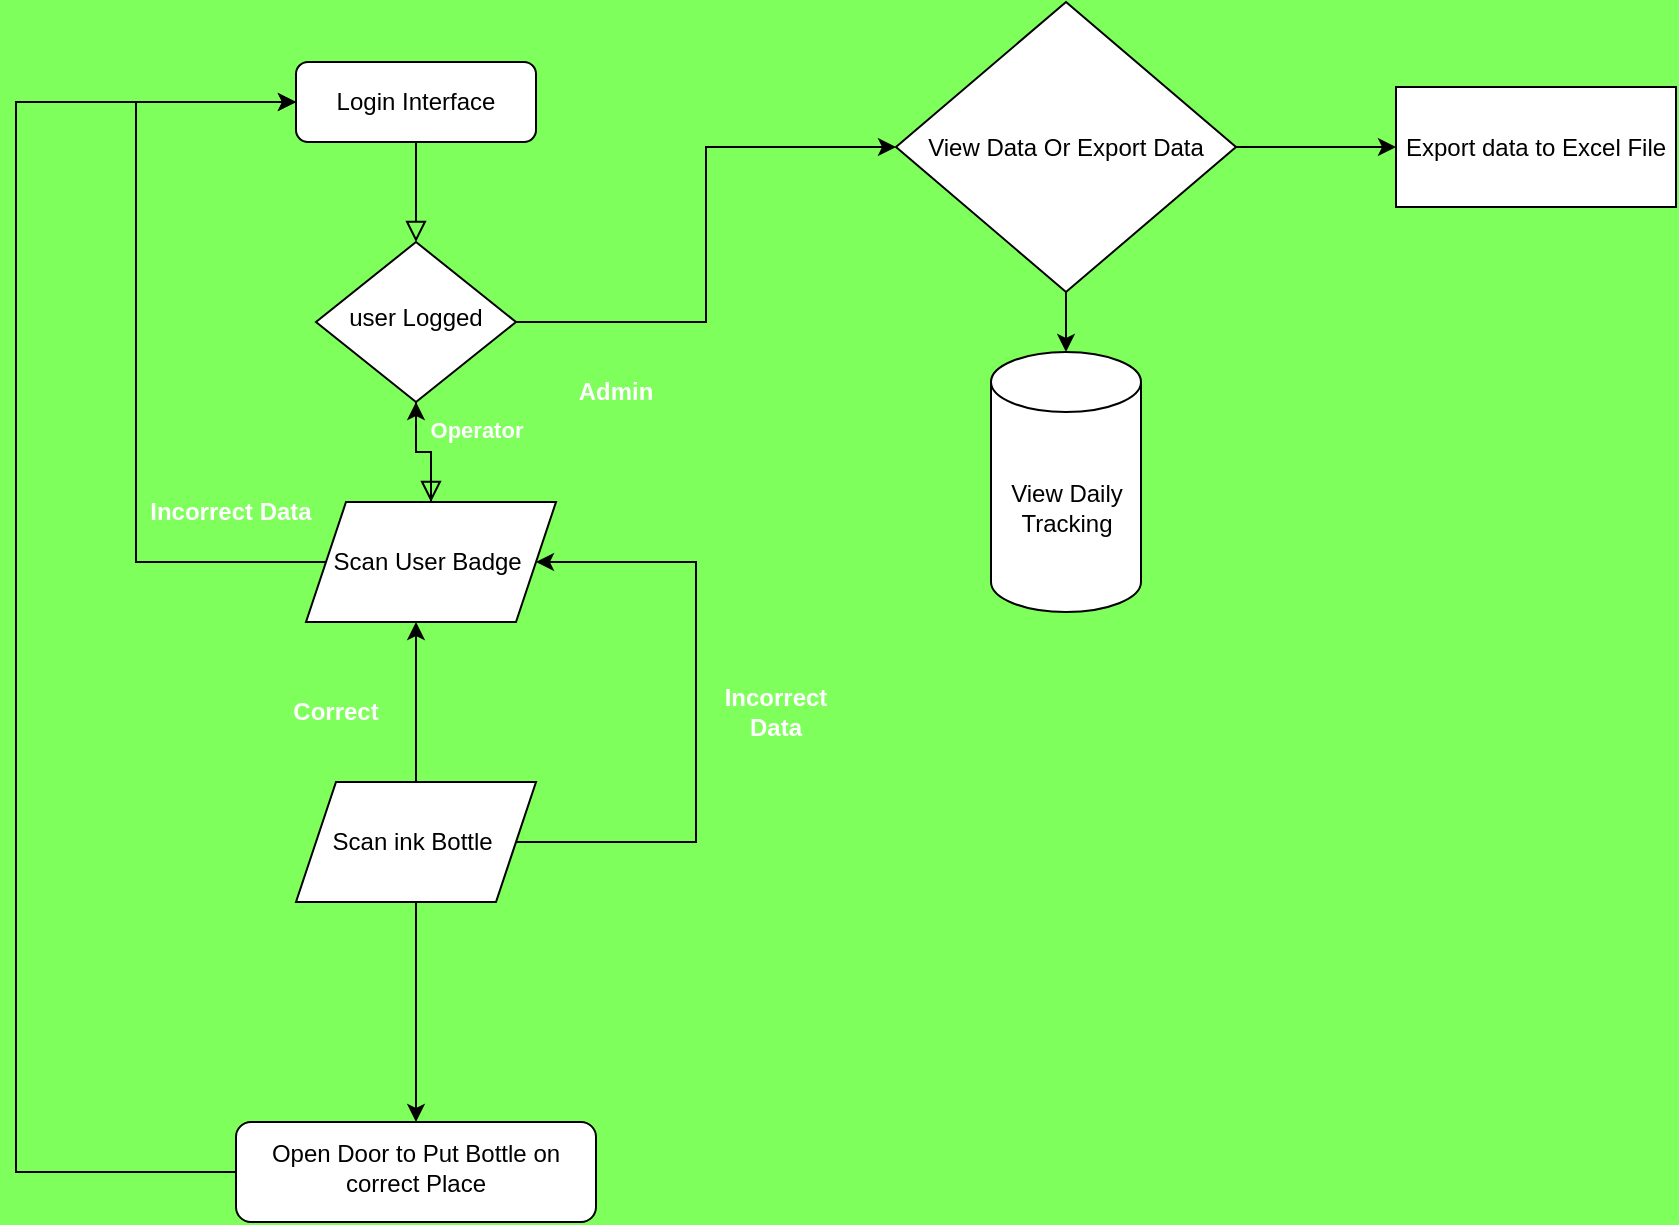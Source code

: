 <mxfile version="21.8.2" type="github">
  <diagram id="C5RBs43oDa-KdzZeNtuy" name="Page-1">
    <mxGraphModel dx="1122" dy="671" grid="1" gridSize="10" guides="1" tooltips="1" connect="1" arrows="1" fold="1" page="1" pageScale="1" pageWidth="827" pageHeight="1169" background="#7fff5c" math="0" shadow="0">
      <root>
        <mxCell id="WIyWlLk6GJQsqaUBKTNV-0" />
        <mxCell id="WIyWlLk6GJQsqaUBKTNV-1" parent="WIyWlLk6GJQsqaUBKTNV-0" />
        <mxCell id="WIyWlLk6GJQsqaUBKTNV-2" value="" style="rounded=0;html=1;jettySize=auto;orthogonalLoop=1;fontSize=11;endArrow=block;endFill=0;endSize=8;strokeWidth=1;shadow=0;labelBackgroundColor=none;edgeStyle=orthogonalEdgeStyle;" parent="WIyWlLk6GJQsqaUBKTNV-1" source="WIyWlLk6GJQsqaUBKTNV-3" target="WIyWlLk6GJQsqaUBKTNV-6" edge="1">
          <mxGeometry relative="1" as="geometry" />
        </mxCell>
        <mxCell id="WIyWlLk6GJQsqaUBKTNV-3" value="Login Interface" style="rounded=1;whiteSpace=wrap;html=1;fontSize=12;glass=0;strokeWidth=1;shadow=0;" parent="WIyWlLk6GJQsqaUBKTNV-1" vertex="1">
          <mxGeometry x="160" y="80" width="120" height="40" as="geometry" />
        </mxCell>
        <mxCell id="WIyWlLk6GJQsqaUBKTNV-4" value="&lt;b&gt;&lt;font color=&quot;#ffffff&quot;&gt;Operator&lt;/font&gt;&lt;/b&gt;" style="rounded=0;html=1;jettySize=auto;orthogonalLoop=1;fontSize=11;endArrow=block;endFill=0;endSize=8;strokeWidth=1;shadow=0;labelBackgroundColor=none;edgeStyle=orthogonalEdgeStyle;entryX=0.5;entryY=0;entryDx=0;entryDy=0;" parent="WIyWlLk6GJQsqaUBKTNV-1" source="WIyWlLk6GJQsqaUBKTNV-6" target="Gf7aBNOstwqWgJM8cMwx-25" edge="1">
          <mxGeometry x="0.131" y="25" relative="1" as="geometry">
            <mxPoint x="-3" y="-11" as="offset" />
            <mxPoint x="220" y="290" as="targetPoint" />
          </mxGeometry>
        </mxCell>
        <mxCell id="Gf7aBNOstwqWgJM8cMwx-2" style="edgeStyle=orthogonalEdgeStyle;rounded=0;orthogonalLoop=1;jettySize=auto;html=1;exitX=1;exitY=0.5;exitDx=0;exitDy=0;" edge="1" parent="WIyWlLk6GJQsqaUBKTNV-1" source="WIyWlLk6GJQsqaUBKTNV-6" target="Gf7aBNOstwqWgJM8cMwx-0">
          <mxGeometry relative="1" as="geometry" />
        </mxCell>
        <mxCell id="WIyWlLk6GJQsqaUBKTNV-6" value="user Logged" style="rhombus;whiteSpace=wrap;html=1;shadow=0;fontFamily=Helvetica;fontSize=12;align=center;strokeWidth=1;spacing=6;spacingTop=-4;" parent="WIyWlLk6GJQsqaUBKTNV-1" vertex="1">
          <mxGeometry x="170" y="170" width="100" height="80" as="geometry" />
        </mxCell>
        <mxCell id="Gf7aBNOstwqWgJM8cMwx-11" style="edgeStyle=orthogonalEdgeStyle;rounded=0;orthogonalLoop=1;jettySize=auto;html=1;entryX=0;entryY=0.5;entryDx=0;entryDy=0;exitX=0;exitY=0.5;exitDx=0;exitDy=0;" edge="1" parent="WIyWlLk6GJQsqaUBKTNV-1" source="Gf7aBNOstwqWgJM8cMwx-25" target="WIyWlLk6GJQsqaUBKTNV-3">
          <mxGeometry relative="1" as="geometry">
            <mxPoint x="110" y="210" as="targetPoint" />
            <mxPoint x="155.096" y="330.059" as="sourcePoint" />
            <Array as="points">
              <mxPoint x="80" y="330" />
              <mxPoint x="80" y="100" />
            </Array>
          </mxGeometry>
        </mxCell>
        <mxCell id="Gf7aBNOstwqWgJM8cMwx-9" style="edgeStyle=orthogonalEdgeStyle;rounded=0;orthogonalLoop=1;jettySize=auto;html=1;entryX=0;entryY=0.5;entryDx=0;entryDy=0;" edge="1" parent="WIyWlLk6GJQsqaUBKTNV-1" source="Gf7aBNOstwqWgJM8cMwx-0" target="Gf7aBNOstwqWgJM8cMwx-10">
          <mxGeometry relative="1" as="geometry">
            <mxPoint x="730" y="122.5" as="targetPoint" />
          </mxGeometry>
        </mxCell>
        <mxCell id="Gf7aBNOstwqWgJM8cMwx-0" value="View Data Or Export Data" style="rhombus;whiteSpace=wrap;html=1;" vertex="1" parent="WIyWlLk6GJQsqaUBKTNV-1">
          <mxGeometry x="460" y="50" width="170" height="145" as="geometry" />
        </mxCell>
        <mxCell id="Gf7aBNOstwqWgJM8cMwx-6" value="Admin" style="text;html=1;strokeColor=none;fillColor=none;align=center;verticalAlign=middle;whiteSpace=wrap;rounded=0;strokeWidth=0;fontStyle=1;fontColor=#ffffff;" vertex="1" parent="WIyWlLk6GJQsqaUBKTNV-1">
          <mxGeometry x="290" y="225" width="60" height="40" as="geometry" />
        </mxCell>
        <mxCell id="Gf7aBNOstwqWgJM8cMwx-7" value="View Daily Tracking" style="shape=cylinder3;whiteSpace=wrap;html=1;boundedLbl=1;backgroundOutline=1;size=15;" vertex="1" parent="WIyWlLk6GJQsqaUBKTNV-1">
          <mxGeometry x="507.5" y="225" width="75" height="130" as="geometry" />
        </mxCell>
        <mxCell id="Gf7aBNOstwqWgJM8cMwx-8" style="edgeStyle=orthogonalEdgeStyle;rounded=0;orthogonalLoop=1;jettySize=auto;html=1;entryX=0.5;entryY=0;entryDx=0;entryDy=0;entryPerimeter=0;" edge="1" parent="WIyWlLk6GJQsqaUBKTNV-1" source="Gf7aBNOstwqWgJM8cMwx-0" target="Gf7aBNOstwqWgJM8cMwx-7">
          <mxGeometry relative="1" as="geometry" />
        </mxCell>
        <mxCell id="Gf7aBNOstwqWgJM8cMwx-10" value="Export data to Excel File" style="rounded=0;whiteSpace=wrap;html=1;" vertex="1" parent="WIyWlLk6GJQsqaUBKTNV-1">
          <mxGeometry x="710" y="92.5" width="140" height="60" as="geometry" />
        </mxCell>
        <mxCell id="Gf7aBNOstwqWgJM8cMwx-13" value="Incorrect Data" style="text;html=1;strokeColor=none;fillColor=none;align=center;verticalAlign=middle;whiteSpace=wrap;rounded=0;strokeWidth=0;fontStyle=1;fontColor=#ffffff;" vertex="1" parent="WIyWlLk6GJQsqaUBKTNV-1">
          <mxGeometry x="85" y="290" width="85" height="30" as="geometry" />
        </mxCell>
        <mxCell id="Gf7aBNOstwqWgJM8cMwx-17" value="" style="edgeStyle=orthogonalEdgeStyle;rounded=0;orthogonalLoop=1;jettySize=auto;html=1;exitX=0.5;exitY=1;exitDx=0;exitDy=0;" edge="1" parent="WIyWlLk6GJQsqaUBKTNV-1" source="Gf7aBNOstwqWgJM8cMwx-27" target="Gf7aBNOstwqWgJM8cMwx-16">
          <mxGeometry relative="1" as="geometry">
            <mxPoint x="220" y="510" as="sourcePoint" />
          </mxGeometry>
        </mxCell>
        <mxCell id="Gf7aBNOstwqWgJM8cMwx-19" style="edgeStyle=orthogonalEdgeStyle;rounded=0;orthogonalLoop=1;jettySize=auto;html=1;entryX=1;entryY=0.5;entryDx=0;entryDy=0;exitX=1;exitY=0.5;exitDx=0;exitDy=0;" edge="1" parent="WIyWlLk6GJQsqaUBKTNV-1" source="Gf7aBNOstwqWgJM8cMwx-27" target="Gf7aBNOstwqWgJM8cMwx-25">
          <mxGeometry relative="1" as="geometry">
            <mxPoint x="285" y="330" as="targetPoint" />
            <mxPoint x="284.904" y="470.059" as="sourcePoint" />
            <Array as="points">
              <mxPoint x="360" y="470" />
              <mxPoint x="360" y="330" />
            </Array>
          </mxGeometry>
        </mxCell>
        <mxCell id="Gf7aBNOstwqWgJM8cMwx-22" style="edgeStyle=orthogonalEdgeStyle;rounded=0;orthogonalLoop=1;jettySize=auto;html=1;entryX=0;entryY=0.5;entryDx=0;entryDy=0;" edge="1" parent="WIyWlLk6GJQsqaUBKTNV-1" source="Gf7aBNOstwqWgJM8cMwx-16" target="WIyWlLk6GJQsqaUBKTNV-3">
          <mxGeometry relative="1" as="geometry">
            <mxPoint x="20" y="100" as="targetPoint" />
            <Array as="points">
              <mxPoint x="20" y="635" />
              <mxPoint x="20" y="100" />
            </Array>
          </mxGeometry>
        </mxCell>
        <mxCell id="Gf7aBNOstwqWgJM8cMwx-16" value="Open Door to Put Bottle on correct Place" style="rounded=1;whiteSpace=wrap;html=1;shadow=0;strokeWidth=1;spacing=6;spacingTop=-4;" vertex="1" parent="WIyWlLk6GJQsqaUBKTNV-1">
          <mxGeometry x="130" y="610" width="180" height="50" as="geometry" />
        </mxCell>
        <mxCell id="Gf7aBNOstwqWgJM8cMwx-21" value="Incorrect Data" style="text;html=1;strokeColor=none;fillColor=none;align=center;verticalAlign=middle;whiteSpace=wrap;rounded=0;strokeWidth=0;fontStyle=1;fontColor=#ffffff;" vertex="1" parent="WIyWlLk6GJQsqaUBKTNV-1">
          <mxGeometry x="370" y="390" width="60" height="30" as="geometry" />
        </mxCell>
        <mxCell id="Gf7aBNOstwqWgJM8cMwx-26" value="" style="edgeStyle=orthogonalEdgeStyle;rounded=0;orthogonalLoop=1;jettySize=auto;html=1;" edge="1" parent="WIyWlLk6GJQsqaUBKTNV-1" source="Gf7aBNOstwqWgJM8cMwx-25" target="WIyWlLk6GJQsqaUBKTNV-6">
          <mxGeometry relative="1" as="geometry" />
        </mxCell>
        <mxCell id="Gf7aBNOstwqWgJM8cMwx-25" value="Scan User Badge&amp;nbsp;" style="shape=parallelogram;perimeter=parallelogramPerimeter;whiteSpace=wrap;html=1;fixedSize=1;" vertex="1" parent="WIyWlLk6GJQsqaUBKTNV-1">
          <mxGeometry x="165" y="300" width="125" height="60" as="geometry" />
        </mxCell>
        <mxCell id="Gf7aBNOstwqWgJM8cMwx-28" value="" style="edgeStyle=orthogonalEdgeStyle;rounded=0;orthogonalLoop=1;jettySize=auto;html=1;" edge="1" parent="WIyWlLk6GJQsqaUBKTNV-1" source="Gf7aBNOstwqWgJM8cMwx-27" target="Gf7aBNOstwqWgJM8cMwx-25">
          <mxGeometry relative="1" as="geometry">
            <Array as="points">
              <mxPoint x="220" y="380" />
              <mxPoint x="220" y="380" />
            </Array>
          </mxGeometry>
        </mxCell>
        <mxCell id="Gf7aBNOstwqWgJM8cMwx-27" value="Scan ink Bottle&amp;nbsp;" style="shape=parallelogram;perimeter=parallelogramPerimeter;whiteSpace=wrap;html=1;fixedSize=1;" vertex="1" parent="WIyWlLk6GJQsqaUBKTNV-1">
          <mxGeometry x="160" y="440" width="120" height="60" as="geometry" />
        </mxCell>
        <mxCell id="Gf7aBNOstwqWgJM8cMwx-30" value="Correct" style="text;html=1;strokeColor=none;fillColor=none;align=center;verticalAlign=middle;whiteSpace=wrap;rounded=0;strokeWidth=0;fontStyle=1;fontColor=#ffffff;" vertex="1" parent="WIyWlLk6GJQsqaUBKTNV-1">
          <mxGeometry x="150" y="390" width="60" height="30" as="geometry" />
        </mxCell>
      </root>
    </mxGraphModel>
  </diagram>
</mxfile>
